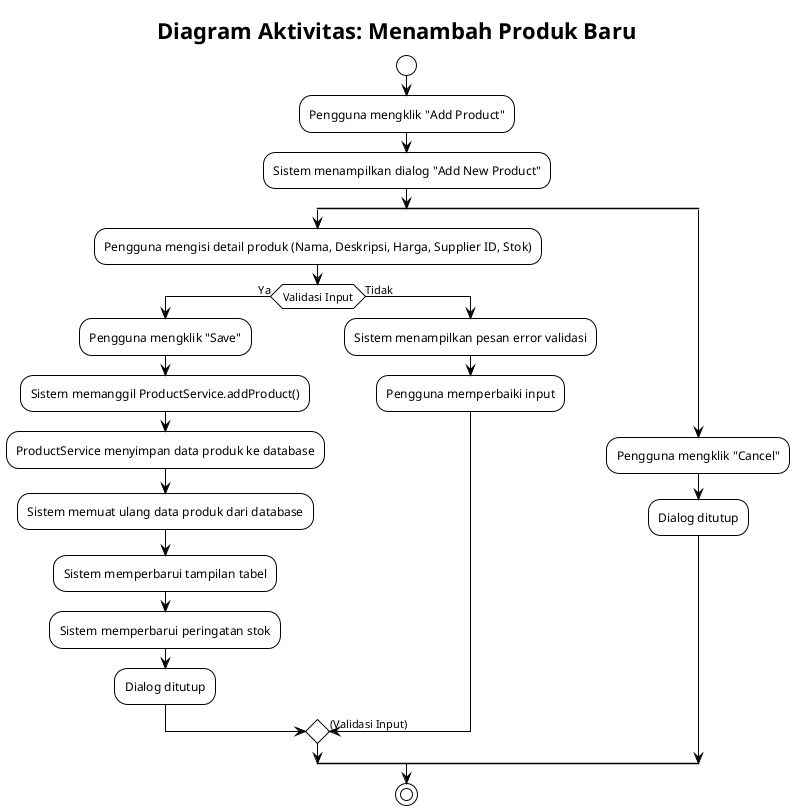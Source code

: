 @startuml
!theme plain
title Diagram Aktivitas: Menambah Produk Baru

start

:Pengguna mengklik "Add Product";
:Sistem menampilkan dialog "Add New Product";

split
  :Pengguna mengisi detail produk (Nama, Deskripsi, Harga, Supplier ID, Stok);
  if (Validasi Input) then (Ya)
    :Pengguna mengklik "Save";
    :Sistem memanggil ProductService.addProduct();
    :ProductService menyimpan data produk ke database;
    :Sistem memuat ulang data produk dari database;
    :Sistem memperbarui tampilan tabel;
    :Sistem memperbarui peringatan stok;
    :Dialog ditutup;
  else (Tidak)
    :Sistem menampilkan pesan error validasi;
    :Pengguna memperbaiki input;
    -> (Validasi Input);
endif
split again
  :Pengguna mengklik "Cancel";
  :Dialog ditutup;
end split

stop
@enduml
